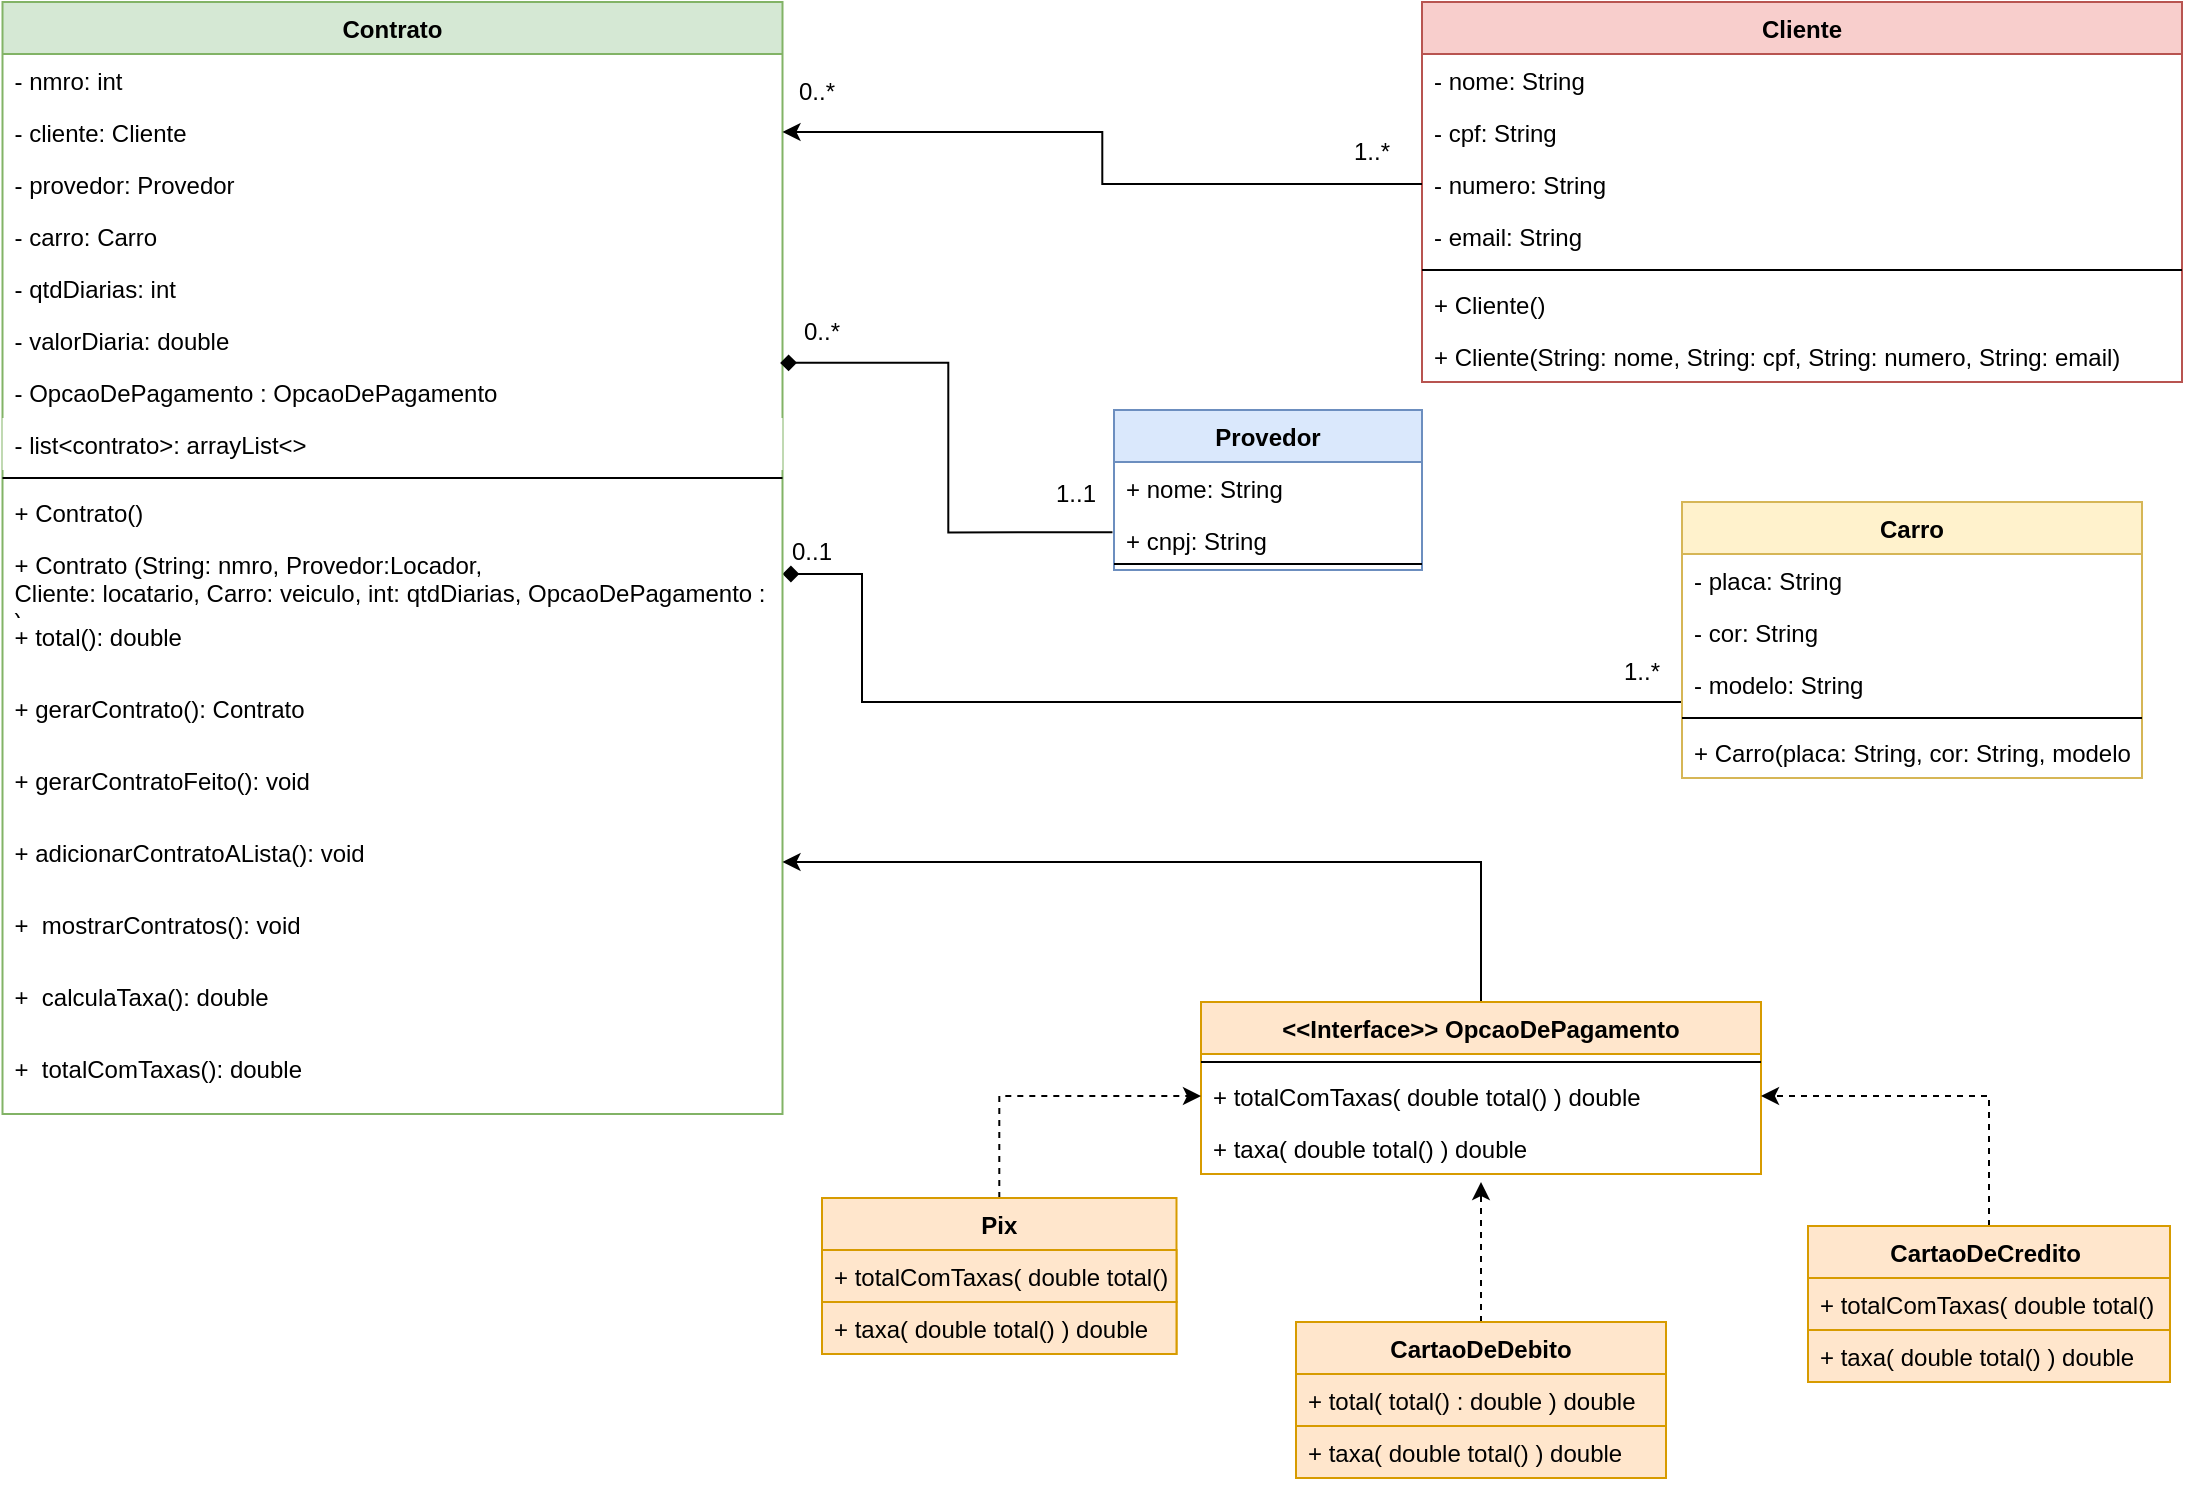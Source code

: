 <mxfile version="20.0.3" type="google"><diagram id="e_VGzKv364vXSK7grpyc" name="CaiqueCarros"><mxGraphModel grid="1" page="1" gridSize="10" guides="1" tooltips="1" connect="1" arrows="1" fold="1" pageScale="1" pageWidth="1169" pageHeight="827" math="0" shadow="0"><root><mxCell id="0"/><mxCell id="1" parent="0"/><mxCell id="PxjoK5X3UpcfzL9wzfKw-3" style="edgeStyle=orthogonalEdgeStyle;rounded=0;orthogonalLoop=1;jettySize=auto;html=1;endArrow=none;endFill=0;startArrow=diamond;startFill=1;exitX=1;exitY=0.5;exitDx=0;exitDy=0;" edge="1" parent="1" source="lzHqD08dyJpGeMIQRm5b-28" target="lzHqD08dyJpGeMIQRm5b-5"><mxGeometry relative="1" as="geometry"><Array as="points"><mxPoint x="-690" y="1126"/><mxPoint x="-690" y="1190"/></Array></mxGeometry></mxCell><mxCell id="lzHqD08dyJpGeMIQRm5b-1" value="Contrato" style="swimlane;fontStyle=1;align=center;verticalAlign=top;childLayout=stackLayout;horizontal=1;startSize=26;horizontalStack=0;resizeParent=1;resizeParentMax=0;resizeLast=0;collapsible=1;marginBottom=0;fillColor=#d5e8d4;strokeColor=#82b366;" vertex="1" parent="1"><mxGeometry x="-1119.75" y="840" width="390" height="556" as="geometry"/></mxCell><mxCell id="lzHqD08dyJpGeMIQRm5b-2" value="- nmro: int" style="text;strokeColor=none;fillColor=none;align=left;verticalAlign=top;spacingLeft=4;spacingRight=4;overflow=hidden;rotatable=0;points=[[0,0.5],[1,0.5]];portConstraint=eastwest;" vertex="1" parent="lzHqD08dyJpGeMIQRm5b-1"><mxGeometry y="26" width="390" height="26" as="geometry"/></mxCell><mxCell id="lzHqD08dyJpGeMIQRm5b-39" value="- cliente: Cliente" style="text;strokeColor=none;fillColor=none;align=left;verticalAlign=top;spacingLeft=4;spacingRight=4;overflow=hidden;rotatable=0;points=[[0,0.5],[1,0.5]];portConstraint=eastwest;" vertex="1" parent="lzHqD08dyJpGeMIQRm5b-1"><mxGeometry y="52" width="390" height="26" as="geometry"/></mxCell><mxCell id="lzHqD08dyJpGeMIQRm5b-40" value="- provedor: Provedor" style="text;strokeColor=none;fillColor=none;align=left;verticalAlign=top;spacingLeft=4;spacingRight=4;overflow=hidden;rotatable=0;points=[[0,0.5],[1,0.5]];portConstraint=eastwest;" vertex="1" parent="lzHqD08dyJpGeMIQRm5b-1"><mxGeometry y="78" width="390" height="26" as="geometry"/></mxCell><mxCell id="lzHqD08dyJpGeMIQRm5b-41" value="- carro: Carro" style="text;strokeColor=none;fillColor=none;align=left;verticalAlign=top;spacingLeft=4;spacingRight=4;overflow=hidden;rotatable=0;points=[[0,0.5],[1,0.5]];portConstraint=eastwest;" vertex="1" parent="lzHqD08dyJpGeMIQRm5b-1"><mxGeometry y="104" width="390" height="26" as="geometry"/></mxCell><mxCell id="lzHqD08dyJpGeMIQRm5b-30" value="- qtdDiarias: int" style="text;strokeColor=none;fillColor=none;align=left;verticalAlign=top;spacingLeft=4;spacingRight=4;overflow=hidden;rotatable=0;points=[[0,0.5],[1,0.5]];portConstraint=eastwest;" vertex="1" parent="lzHqD08dyJpGeMIQRm5b-1"><mxGeometry y="130" width="390" height="26" as="geometry"/></mxCell><mxCell id="GR-5JtcH0u1ee7Z8hzhN-36" value="- valorDiaria: double" style="text;strokeColor=none;fillColor=none;align=left;verticalAlign=top;spacingLeft=4;spacingRight=4;overflow=hidden;rotatable=0;points=[[0,0.5],[1,0.5]];portConstraint=eastwest;" vertex="1" parent="lzHqD08dyJpGeMIQRm5b-1"><mxGeometry y="156" width="390" height="26" as="geometry"/></mxCell><mxCell id="lzHqD08dyJpGeMIQRm5b-32" value="- OpcaoDePagamento : OpcaoDePagamento" style="text;strokeColor=none;fillColor=none;align=left;verticalAlign=top;spacingLeft=4;spacingRight=4;overflow=hidden;rotatable=0;points=[[0,0.5],[1,0.5]];portConstraint=eastwest;fontStyle=0" vertex="1" parent="lzHqD08dyJpGeMIQRm5b-1"><mxGeometry y="182" width="390" height="26" as="geometry"/></mxCell><mxCell id="CmcA1FdhaO_oM4GtHVU3-122" value="- list&lt;contrato&gt;: arrayList&lt;&gt;" style="text;strokeColor=none;fillColor=#FFFFFF;align=left;verticalAlign=top;spacingLeft=4;spacingRight=4;overflow=hidden;rotatable=0;points=[[0,0.5],[1,0.5]];portConstraint=eastwest;" vertex="1" parent="lzHqD08dyJpGeMIQRm5b-1"><mxGeometry y="208" width="390" height="26" as="geometry"/></mxCell><mxCell id="lzHqD08dyJpGeMIQRm5b-3" value="" style="line;strokeWidth=1;fillColor=none;align=left;verticalAlign=middle;spacingTop=-1;spacingLeft=3;spacingRight=3;rotatable=0;labelPosition=right;points=[];portConstraint=eastwest;" vertex="1" parent="lzHqD08dyJpGeMIQRm5b-1"><mxGeometry y="234" width="390" height="8" as="geometry"/></mxCell><mxCell id="-b0pkO8C-lBB4tjXIKzV-6" value="+ Contrato()" style="text;strokeColor=none;fillColor=none;align=left;verticalAlign=top;spacingLeft=4;spacingRight=4;overflow=hidden;rotatable=0;points=[[0,0.5],[1,0.5]];portConstraint=eastwest;" vertex="1" parent="lzHqD08dyJpGeMIQRm5b-1"><mxGeometry y="242" width="390" height="26" as="geometry"/></mxCell><mxCell id="lzHqD08dyJpGeMIQRm5b-28" value="+ Contrato (String: nmro, Provedor:Locador, &#10;Cliente: locatario, Carro: veiculo, int: qtdDiarias, OpcaoDePagamento : OpcaoDePagamento&#10;)" style="text;strokeColor=none;fillColor=none;align=left;verticalAlign=top;spacingLeft=4;spacingRight=4;overflow=hidden;rotatable=0;points=[[0,0.5],[1,0.5]];portConstraint=eastwest;" vertex="1" parent="lzHqD08dyJpGeMIQRm5b-1"><mxGeometry y="268" width="390" height="36" as="geometry"/></mxCell><mxCell id="lzHqD08dyJpGeMIQRm5b-33" value="+ total(): double" style="text;strokeColor=none;fillColor=none;align=left;verticalAlign=top;spacingLeft=4;spacingRight=4;overflow=hidden;rotatable=0;points=[[0,0.5],[1,0.5]];portConstraint=eastwest;" vertex="1" parent="lzHqD08dyJpGeMIQRm5b-1"><mxGeometry y="304" width="390" height="36" as="geometry"/></mxCell><mxCell id="buCgDY3K48ZBKO1Hh2_T-2" value="+ gerarContrato(): Contrato" style="text;strokeColor=none;fillColor=none;align=left;verticalAlign=top;spacingLeft=4;spacingRight=4;overflow=hidden;rotatable=0;points=[[0,0.5],[1,0.5]];portConstraint=eastwest;" vertex="1" parent="lzHqD08dyJpGeMIQRm5b-1"><mxGeometry y="340" width="390" height="36" as="geometry"/></mxCell><mxCell id="buCgDY3K48ZBKO1Hh2_T-3" value="+ gerarContratoFeito(): void" style="text;strokeColor=none;fillColor=none;align=left;verticalAlign=top;spacingLeft=4;spacingRight=4;overflow=hidden;rotatable=0;points=[[0,0.5],[1,0.5]];portConstraint=eastwest;" vertex="1" parent="lzHqD08dyJpGeMIQRm5b-1"><mxGeometry y="376" width="390" height="36" as="geometry"/></mxCell><mxCell id="CmcA1FdhaO_oM4GtHVU3-124" value="+ adicionarContratoALista(): void" style="text;strokeColor=none;fillColor=none;align=left;verticalAlign=top;spacingLeft=4;spacingRight=4;overflow=hidden;rotatable=0;points=[[0,0.5],[1,0.5]];portConstraint=eastwest;" vertex="1" parent="lzHqD08dyJpGeMIQRm5b-1"><mxGeometry y="412" width="390" height="36" as="geometry"/></mxCell><mxCell id="buCgDY3K48ZBKO1Hh2_T-4" value="+  mostrarContratos(): void" style="text;strokeColor=none;fillColor=none;align=left;verticalAlign=top;spacingLeft=4;spacingRight=4;overflow=hidden;rotatable=0;points=[[0,0.5],[1,0.5]];portConstraint=eastwest;" vertex="1" parent="lzHqD08dyJpGeMIQRm5b-1"><mxGeometry y="448" width="390" height="36" as="geometry"/></mxCell><mxCell id="buCgDY3K48ZBKO1Hh2_T-5" value="+  calculaTaxa(): double" style="text;strokeColor=none;fillColor=none;align=left;verticalAlign=top;spacingLeft=4;spacingRight=4;overflow=hidden;rotatable=0;points=[[0,0.5],[1,0.5]];portConstraint=eastwest;" vertex="1" parent="lzHqD08dyJpGeMIQRm5b-1"><mxGeometry y="484" width="390" height="36" as="geometry"/></mxCell><mxCell id="buCgDY3K48ZBKO1Hh2_T-6" value="+  totalComTaxas(): double" style="text;strokeColor=none;fillColor=none;align=left;verticalAlign=top;spacingLeft=4;spacingRight=4;overflow=hidden;rotatable=0;points=[[0,0.5],[1,0.5]];portConstraint=eastwest;" vertex="1" parent="lzHqD08dyJpGeMIQRm5b-1"><mxGeometry y="520" width="390" height="36" as="geometry"/></mxCell><mxCell id="lzHqD08dyJpGeMIQRm5b-5" value="Carro" style="swimlane;fontStyle=1;align=center;verticalAlign=top;childLayout=stackLayout;horizontal=1;startSize=26;horizontalStack=0;resizeParent=1;resizeParentMax=0;resizeLast=0;collapsible=1;marginBottom=0;fillColor=#fff2cc;strokeColor=#d6b656;" vertex="1" parent="1"><mxGeometry x="-280" y="1090" width="230" height="138" as="geometry"/></mxCell><mxCell id="lzHqD08dyJpGeMIQRm5b-6" value="- placa: String " style="text;strokeColor=none;fillColor=none;align=left;verticalAlign=top;spacingLeft=4;spacingRight=4;overflow=hidden;rotatable=0;points=[[0,0.5],[1,0.5]];portConstraint=eastwest;" vertex="1" parent="lzHqD08dyJpGeMIQRm5b-5"><mxGeometry y="26" width="230" height="26" as="geometry"/></mxCell><mxCell id="lzHqD08dyJpGeMIQRm5b-16" value="- cor: String " style="text;strokeColor=none;fillColor=none;align=left;verticalAlign=top;spacingLeft=4;spacingRight=4;overflow=hidden;rotatable=0;points=[[0,0.5],[1,0.5]];portConstraint=eastwest;" vertex="1" parent="lzHqD08dyJpGeMIQRm5b-5"><mxGeometry y="52" width="230" height="26" as="geometry"/></mxCell><mxCell id="xY0YM27so4q4dvSBP4vJ-49" value="- modelo: String " style="text;strokeColor=none;fillColor=none;align=left;verticalAlign=top;spacingLeft=4;spacingRight=4;overflow=hidden;rotatable=0;points=[[0,0.5],[1,0.5]];portConstraint=eastwest;" vertex="1" parent="lzHqD08dyJpGeMIQRm5b-5"><mxGeometry y="78" width="230" height="26" as="geometry"/></mxCell><mxCell id="lzHqD08dyJpGeMIQRm5b-7" value="" style="line;strokeWidth=1;fillColor=none;align=left;verticalAlign=middle;spacingTop=-1;spacingLeft=3;spacingRight=3;rotatable=0;labelPosition=right;points=[];portConstraint=eastwest;" vertex="1" parent="lzHqD08dyJpGeMIQRm5b-5"><mxGeometry y="104" width="230" height="8" as="geometry"/></mxCell><mxCell id="lzHqD08dyJpGeMIQRm5b-8" value="+ Carro(placa: String, cor: String, modelo: String)" style="text;strokeColor=none;fillColor=none;align=left;verticalAlign=top;spacingLeft=4;spacingRight=4;overflow=hidden;rotatable=0;points=[[0,0.5],[1,0.5]];portConstraint=eastwest;" vertex="1" parent="lzHqD08dyJpGeMIQRm5b-5"><mxGeometry y="112" width="230" height="26" as="geometry"/></mxCell><mxCell id="lzHqD08dyJpGeMIQRm5b-9" value="Provedor" style="swimlane;fontStyle=1;align=center;verticalAlign=top;childLayout=stackLayout;horizontal=1;startSize=26;horizontalStack=0;resizeParent=1;resizeParentMax=0;resizeLast=0;collapsible=1;marginBottom=0;fillColor=#dae8fc;strokeColor=#6c8ebf;" vertex="1" parent="1"><mxGeometry x="-564" y="1044" width="154" height="80" as="geometry"/></mxCell><mxCell id="lzHqD08dyJpGeMIQRm5b-10" value="+ nome: String" style="text;strokeColor=none;fillColor=none;align=left;verticalAlign=top;spacingLeft=4;spacingRight=4;overflow=hidden;rotatable=0;points=[[0,0.5],[1,0.5]];portConstraint=eastwest;" vertex="1" parent="lzHqD08dyJpGeMIQRm5b-9"><mxGeometry y="26" width="154" height="26" as="geometry"/></mxCell><mxCell id="xY0YM27so4q4dvSBP4vJ-26" value="+ cnpj: String" style="text;strokeColor=none;fillColor=none;align=left;verticalAlign=top;spacingLeft=4;spacingRight=4;overflow=hidden;rotatable=0;points=[[0,0.5],[1,0.5]];portConstraint=eastwest;" vertex="1" parent="lzHqD08dyJpGeMIQRm5b-9"><mxGeometry y="52" width="154" height="22" as="geometry"/></mxCell><mxCell id="lzHqD08dyJpGeMIQRm5b-11" value="" style="line;strokeWidth=1;fillColor=none;align=left;verticalAlign=middle;spacingTop=-1;spacingLeft=3;spacingRight=3;rotatable=0;labelPosition=right;points=[];portConstraint=eastwest;" vertex="1" parent="lzHqD08dyJpGeMIQRm5b-9"><mxGeometry y="74" width="154" height="6" as="geometry"/></mxCell><mxCell id="xY0YM27so4q4dvSBP4vJ-18" value="Cliente" style="swimlane;fontStyle=1;align=center;verticalAlign=top;childLayout=stackLayout;horizontal=1;startSize=26;horizontalStack=0;resizeParent=1;resizeParentMax=0;resizeLast=0;collapsible=1;marginBottom=0;fillColor=#f8cecc;strokeColor=#b85450;" vertex="1" parent="1"><mxGeometry x="-410" y="840" width="380" height="190" as="geometry"/></mxCell><mxCell id="xY0YM27so4q4dvSBP4vJ-19" value="- nome: String" style="text;strokeColor=none;fillColor=none;align=left;verticalAlign=top;spacingLeft=4;spacingRight=4;overflow=hidden;rotatable=0;points=[[0,0.5],[1,0.5]];portConstraint=eastwest;" vertex="1" parent="xY0YM27so4q4dvSBP4vJ-18"><mxGeometry y="26" width="380" height="26" as="geometry"/></mxCell><mxCell id="lzHqD08dyJpGeMIQRm5b-13" value="- cpf: String" style="text;strokeColor=none;fillColor=none;align=left;verticalAlign=top;spacingLeft=4;spacingRight=4;overflow=hidden;rotatable=0;points=[[0,0.5],[1,0.5]];portConstraint=eastwest;" vertex="1" parent="xY0YM27so4q4dvSBP4vJ-18"><mxGeometry y="52" width="380" height="26" as="geometry"/></mxCell><mxCell id="lzHqD08dyJpGeMIQRm5b-14" value="- numero: String" style="text;strokeColor=none;fillColor=none;align=left;verticalAlign=top;spacingLeft=4;spacingRight=4;overflow=hidden;rotatable=0;points=[[0,0.5],[1,0.5]];portConstraint=eastwest;" vertex="1" parent="xY0YM27so4q4dvSBP4vJ-18"><mxGeometry y="78" width="380" height="26" as="geometry"/></mxCell><mxCell id="lzHqD08dyJpGeMIQRm5b-15" value="- email: String" style="text;strokeColor=none;fillColor=none;align=left;verticalAlign=top;spacingLeft=4;spacingRight=4;overflow=hidden;rotatable=0;points=[[0,0.5],[1,0.5]];portConstraint=eastwest;" vertex="1" parent="xY0YM27so4q4dvSBP4vJ-18"><mxGeometry y="104" width="380" height="26" as="geometry"/></mxCell><mxCell id="xY0YM27so4q4dvSBP4vJ-20" value="" style="line;strokeWidth=1;fillColor=none;align=left;verticalAlign=middle;spacingTop=-1;spacingLeft=3;spacingRight=3;rotatable=0;labelPosition=right;points=[];portConstraint=eastwest;" vertex="1" parent="xY0YM27so4q4dvSBP4vJ-18"><mxGeometry y="130" width="380" height="8" as="geometry"/></mxCell><mxCell id="xY0YM27so4q4dvSBP4vJ-21" value="+ Cliente()" style="text;strokeColor=none;fillColor=none;align=left;verticalAlign=top;spacingLeft=4;spacingRight=4;overflow=hidden;rotatable=0;points=[[0,0.5],[1,0.5]];portConstraint=eastwest;" vertex="1" parent="xY0YM27so4q4dvSBP4vJ-18"><mxGeometry y="138" width="380" height="26" as="geometry"/></mxCell><mxCell id="lzHqD08dyJpGeMIQRm5b-34" value="+ Cliente(String: nome, String: cpf, String: numero, String: email)" style="text;strokeColor=none;fillColor=none;align=left;verticalAlign=top;spacingLeft=4;spacingRight=4;overflow=hidden;rotatable=0;points=[[0,0.5],[1,0.5]];portConstraint=eastwest;" vertex="1" parent="xY0YM27so4q4dvSBP4vJ-18"><mxGeometry y="164" width="380" height="26" as="geometry"/></mxCell><mxCell id="lzHqD08dyJpGeMIQRm5b-42" value="1..*" style="text;html=1;strokeColor=none;fillColor=none;align=center;verticalAlign=middle;whiteSpace=wrap;rounded=0;" vertex="1" parent="1"><mxGeometry x="-460" y="900" width="50" height="30" as="geometry"/></mxCell><mxCell id="lzHqD08dyJpGeMIQRm5b-43" value="0..*" style="text;html=1;strokeColor=none;fillColor=none;align=center;verticalAlign=middle;whiteSpace=wrap;rounded=0;" vertex="1" parent="1"><mxGeometry x="-729.75" y="990" width="40" height="30" as="geometry"/></mxCell><mxCell id="lzHqD08dyJpGeMIQRm5b-44" value="0..*" style="text;html=1;strokeColor=none;fillColor=none;align=center;verticalAlign=middle;whiteSpace=wrap;rounded=0;" vertex="1" parent="1"><mxGeometry x="-730" y="870" width="35" height="30" as="geometry"/></mxCell><mxCell id="lzHqD08dyJpGeMIQRm5b-45" value="1..1" style="text;html=1;strokeColor=none;fillColor=none;align=center;verticalAlign=middle;whiteSpace=wrap;rounded=0;" vertex="1" parent="1"><mxGeometry x="-603.5" y="1070" width="39.5" height="32" as="geometry"/></mxCell><mxCell id="lzHqD08dyJpGeMIQRm5b-46" value="1..*" style="text;html=1;strokeColor=none;fillColor=none;align=center;verticalAlign=middle;whiteSpace=wrap;rounded=0;" vertex="1" parent="1"><mxGeometry x="-320" y="1160" width="40" height="30" as="geometry"/></mxCell><mxCell id="lzHqD08dyJpGeMIQRm5b-47" value="0..1" style="text;html=1;strokeColor=none;fillColor=none;align=center;verticalAlign=middle;whiteSpace=wrap;rounded=0;" vertex="1" parent="1"><mxGeometry x="-735" y="1100" width="40" height="30" as="geometry"/></mxCell><mxCell id="MWGXzqp1_gtWqftwbbEg-1" style="edgeStyle=orthogonalEdgeStyle;rounded=0;orthogonalLoop=1;jettySize=auto;html=1;exitX=0.997;exitY=-0.06;exitDx=0;exitDy=0;startArrow=diamond;entryX=-0.005;entryY=0.416;entryDx=0;entryDy=0;entryPerimeter=0;endArrow=none;endFill=0;exitPerimeter=0;startFill=1;" edge="1" parent="1" source="lzHqD08dyJpGeMIQRm5b-32" target="xY0YM27so4q4dvSBP4vJ-26"><mxGeometry relative="1" as="geometry"><mxPoint x="-438" y="1390" as="targetPoint"/><mxPoint x="-720.84" y="1203.582" as="sourcePoint"/></mxGeometry></mxCell><mxCell id="CmcA1FdhaO_oM4GtHVU3-128" style="edgeStyle=orthogonalEdgeStyle;rounded=0;orthogonalLoop=1;jettySize=auto;html=1;entryX=1;entryY=0.5;entryDx=0;entryDy=0;" edge="1" parent="1" source="GR-5JtcH0u1ee7Z8hzhN-12" target="CmcA1FdhaO_oM4GtHVU3-124"><mxGeometry relative="1" as="geometry"/></mxCell><mxCell id="GR-5JtcH0u1ee7Z8hzhN-12" value="&lt;&lt;Interface&gt;&gt; OpcaoDePagamento" style="swimlane;fontStyle=1;align=center;verticalAlign=top;childLayout=stackLayout;horizontal=1;startSize=26;horizontalStack=0;resizeParent=1;resizeParentMax=0;resizeLast=0;collapsible=1;marginBottom=0;fillColor=#ffe6cc;strokeColor=#d79b00;" vertex="1" parent="1"><mxGeometry x="-520.5" y="1340" width="280" height="86" as="geometry"/></mxCell><mxCell id="GR-5JtcH0u1ee7Z8hzhN-16" value="" style="line;strokeWidth=1;fillColor=none;align=left;verticalAlign=middle;spacingTop=-1;spacingLeft=3;spacingRight=3;rotatable=0;labelPosition=right;points=[];portConstraint=eastwest;" vertex="1" parent="GR-5JtcH0u1ee7Z8hzhN-12"><mxGeometry y="26" width="280" height="8" as="geometry"/></mxCell><mxCell id="GR-5JtcH0u1ee7Z8hzhN-17" value="+ totalComTaxas( double total() ) double" style="text;strokeColor=none;fillColor=none;align=left;verticalAlign=top;spacingLeft=4;spacingRight=4;overflow=hidden;rotatable=0;points=[[0,0.5],[1,0.5]];portConstraint=eastwest;" vertex="1" parent="GR-5JtcH0u1ee7Z8hzhN-12"><mxGeometry y="34" width="280" height="26" as="geometry"/></mxCell><mxCell id="buCgDY3K48ZBKO1Hh2_T-10" value="+ taxa( double total() ) double" style="text;strokeColor=none;fillColor=none;align=left;verticalAlign=top;spacingLeft=4;spacingRight=4;overflow=hidden;rotatable=0;points=[[0,0.5],[1,0.5]];portConstraint=eastwest;" vertex="1" parent="GR-5JtcH0u1ee7Z8hzhN-12"><mxGeometry y="60" width="280" height="26" as="geometry"/></mxCell><mxCell id="kz5ekmher-THcmQhzLrE-2" style="edgeStyle=orthogonalEdgeStyle;rounded=0;orthogonalLoop=1;jettySize=auto;html=1;entryX=1;entryY=0.5;entryDx=0;entryDy=0;dashed=1;" edge="1" parent="1" source="GR-5JtcH0u1ee7Z8hzhN-22" target="GR-5JtcH0u1ee7Z8hzhN-17"><mxGeometry relative="1" as="geometry"/></mxCell><mxCell id="GR-5JtcH0u1ee7Z8hzhN-22" value="CartaoDeCredito " style="swimlane;fontStyle=1;align=center;verticalAlign=top;childLayout=stackLayout;horizontal=1;startSize=26;horizontalStack=0;resizeParent=1;resizeParentMax=0;resizeLast=0;collapsible=1;marginBottom=0;fillColor=#ffe6cc;strokeColor=#d79b00;" vertex="1" parent="1"><mxGeometry x="-217" y="1452" width="181" height="78" as="geometry"/></mxCell><mxCell id="GR-5JtcH0u1ee7Z8hzhN-23" value="+ totalComTaxas( double total() ) double" style="text;strokeColor=#d79b00;fillColor=#ffe6cc;align=left;verticalAlign=top;spacingLeft=4;spacingRight=4;overflow=hidden;rotatable=0;points=[[0,0.5],[1,0.5]];portConstraint=eastwest;" vertex="1" parent="GR-5JtcH0u1ee7Z8hzhN-22"><mxGeometry y="26" width="181" height="26" as="geometry"/></mxCell><mxCell id="buCgDY3K48ZBKO1Hh2_T-13" value="+ taxa( double total() ) double" style="text;strokeColor=#d79b00;fillColor=#ffe6cc;align=left;verticalAlign=top;spacingLeft=4;spacingRight=4;overflow=hidden;rotatable=0;points=[[0,0.5],[1,0.5]];portConstraint=eastwest;" vertex="1" parent="GR-5JtcH0u1ee7Z8hzhN-22"><mxGeometry y="52" width="181" height="26" as="geometry"/></mxCell><mxCell id="kz5ekmher-THcmQhzLrE-3" style="edgeStyle=orthogonalEdgeStyle;rounded=0;orthogonalLoop=1;jettySize=auto;html=1;entryX=0;entryY=0.5;entryDx=0;entryDy=0;dashed=1;" edge="1" parent="1" source="GR-5JtcH0u1ee7Z8hzhN-31" target="GR-5JtcH0u1ee7Z8hzhN-17"><mxGeometry relative="1" as="geometry"/></mxCell><mxCell id="GR-5JtcH0u1ee7Z8hzhN-31" value="Pix" style="swimlane;fontStyle=1;align=center;verticalAlign=top;childLayout=stackLayout;horizontal=1;startSize=26;horizontalStack=0;resizeParent=1;resizeParentMax=0;resizeLast=0;collapsible=1;marginBottom=0;fillColor=#ffe6cc;strokeColor=#d79b00;" vertex="1" parent="1"><mxGeometry x="-710" y="1438" width="177.25" height="78" as="geometry"/></mxCell><mxCell id="GR-5JtcH0u1ee7Z8hzhN-32" value="+ totalComTaxas( double total() ) double" style="text;strokeColor=#d79b00;fillColor=#ffe6cc;align=left;verticalAlign=top;spacingLeft=4;spacingRight=4;overflow=hidden;rotatable=0;points=[[0,0.5],[1,0.5]];portConstraint=eastwest;" vertex="1" parent="GR-5JtcH0u1ee7Z8hzhN-31"><mxGeometry y="26" width="177.25" height="26" as="geometry"/></mxCell><mxCell id="buCgDY3K48ZBKO1Hh2_T-11" value="+ taxa( double total() ) double" style="text;strokeColor=#d79b00;fillColor=#ffe6cc;align=left;verticalAlign=top;spacingLeft=4;spacingRight=4;overflow=hidden;rotatable=0;points=[[0,0.5],[1,0.5]];portConstraint=eastwest;" vertex="1" parent="GR-5JtcH0u1ee7Z8hzhN-31"><mxGeometry y="52" width="177.25" height="26" as="geometry"/></mxCell><mxCell id="CmcA1FdhaO_oM4GtHVU3-129" style="edgeStyle=orthogonalEdgeStyle;rounded=0;orthogonalLoop=1;jettySize=auto;html=1;dashed=1;" edge="1" parent="1" source="-b0pkO8C-lBB4tjXIKzV-2"><mxGeometry relative="1" as="geometry"><mxPoint x="-380.5" y="1430" as="targetPoint"/></mxGeometry></mxCell><mxCell id="-b0pkO8C-lBB4tjXIKzV-2" value="CartaoDeDebito" style="swimlane;fontStyle=1;align=center;verticalAlign=top;childLayout=stackLayout;horizontal=1;startSize=26;horizontalStack=0;resizeParent=1;resizeParentMax=0;resizeLast=0;collapsible=1;marginBottom=0;fillColor=#ffe6cc;strokeColor=#d79b00;" vertex="1" parent="1"><mxGeometry x="-473" y="1500" width="185" height="78" as="geometry"/></mxCell><mxCell id="buCgDY3K48ZBKO1Hh2_T-12" value="+ total( total() : double ) double" style="text;strokeColor=#d79b00;fillColor=#ffe6cc;align=left;verticalAlign=top;spacingLeft=4;spacingRight=4;overflow=hidden;rotatable=0;points=[[0,0.5],[1,0.5]];portConstraint=eastwest;" vertex="1" parent="-b0pkO8C-lBB4tjXIKzV-2"><mxGeometry y="26" width="185" height="26" as="geometry"/></mxCell><mxCell id="-b0pkO8C-lBB4tjXIKzV-3" value="+ taxa( double total() ) double" style="text;strokeColor=#d79b00;fillColor=#ffe6cc;align=left;verticalAlign=top;spacingLeft=4;spacingRight=4;overflow=hidden;rotatable=0;points=[[0,0.5],[1,0.5]];portConstraint=eastwest;" vertex="1" parent="-b0pkO8C-lBB4tjXIKzV-2"><mxGeometry y="52" width="185" height="26" as="geometry"/></mxCell><mxCell id="kz5ekmher-THcmQhzLrE-1" style="edgeStyle=orthogonalEdgeStyle;rounded=0;orthogonalLoop=1;jettySize=auto;html=1;exitX=0;exitY=0.5;exitDx=0;exitDy=0;entryX=1;entryY=0.5;entryDx=0;entryDy=0;" edge="1" parent="1" source="lzHqD08dyJpGeMIQRm5b-14" target="lzHqD08dyJpGeMIQRm5b-39"><mxGeometry relative="1" as="geometry"/></mxCell></root></mxGraphModel></diagram></mxfile>